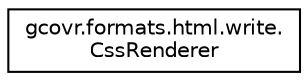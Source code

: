 digraph "Graphical Class Hierarchy"
{
 // LATEX_PDF_SIZE
  edge [fontname="Helvetica",fontsize="10",labelfontname="Helvetica",labelfontsize="10"];
  node [fontname="Helvetica",fontsize="10",shape=record];
  rankdir="LR";
  Node0 [label="gcovr.formats.html.write.\lCssRenderer",height=0.2,width=0.4,color="black", fillcolor="white", style="filled",URL="$classgcovr_1_1formats_1_1html_1_1write_1_1CssRenderer.html",tooltip=" "];
}
